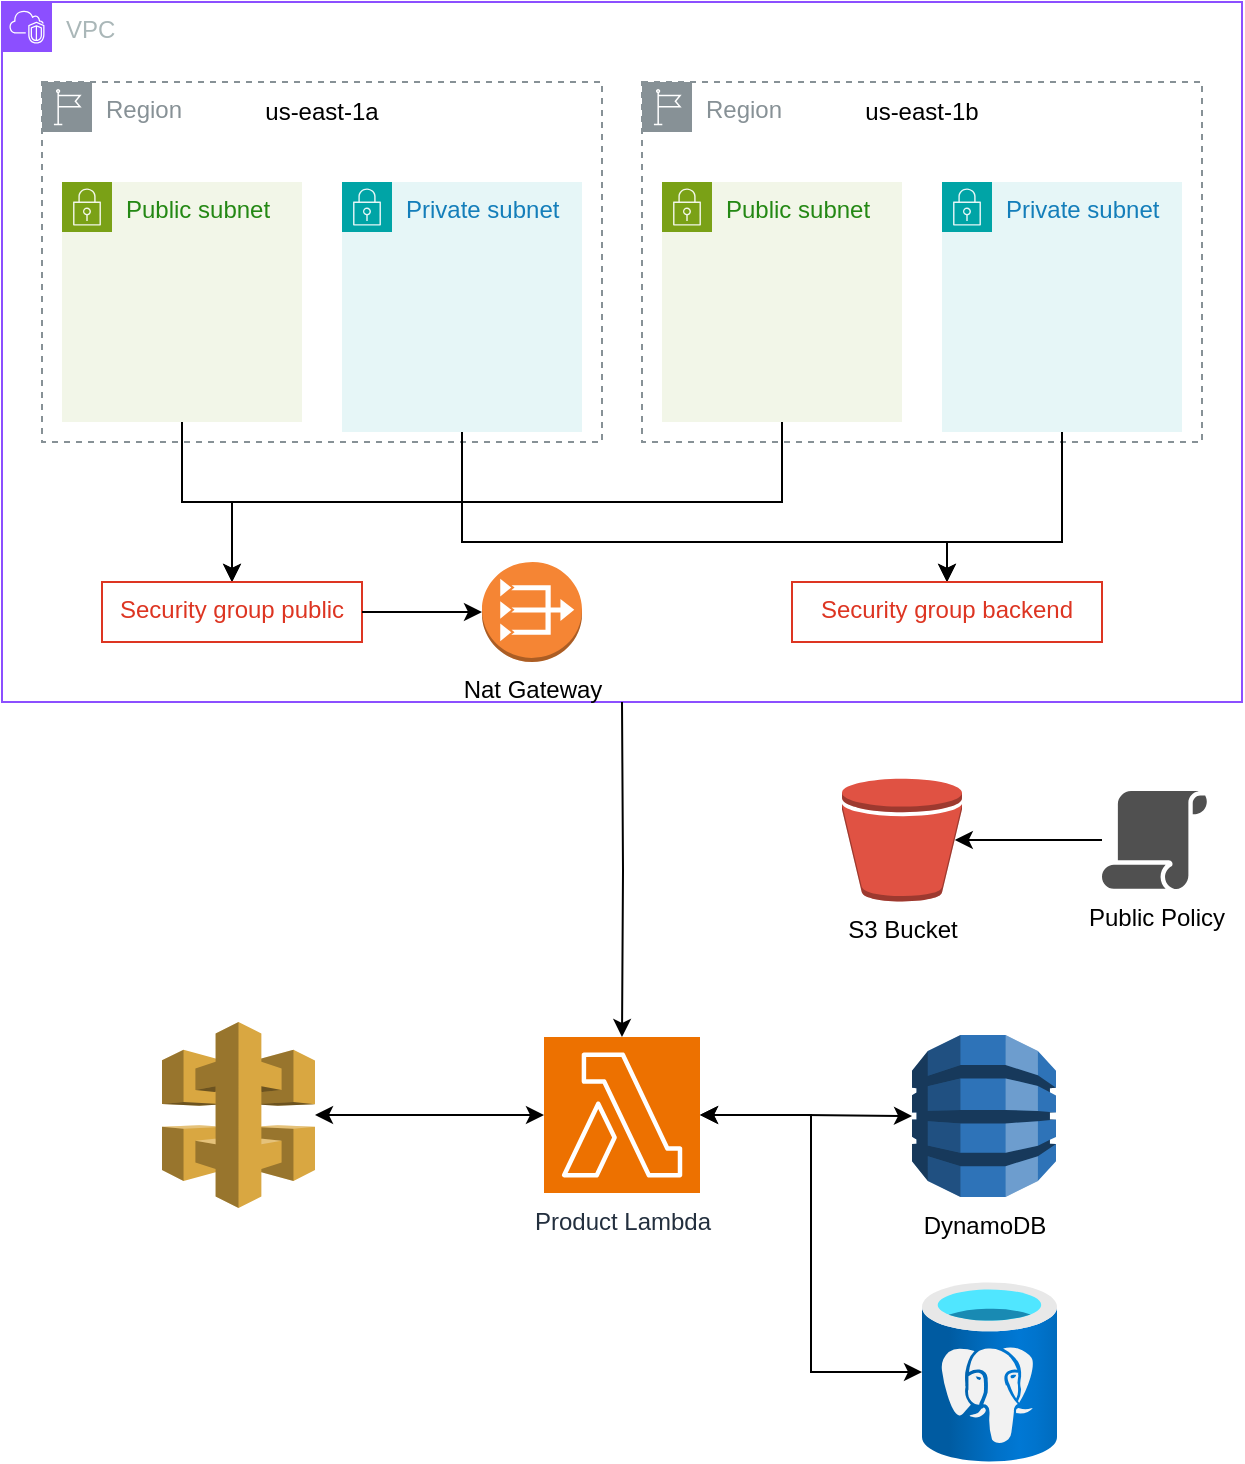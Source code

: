 <mxfile version="28.0.4">
  <diagram name="Página-1" id="PlxpyWZ14m-3hxM834az">
    <mxGraphModel dx="1042" dy="527" grid="1" gridSize="10" guides="1" tooltips="1" connect="1" arrows="1" fold="1" page="1" pageScale="1" pageWidth="827" pageHeight="1169" math="0" shadow="0">
      <root>
        <mxCell id="0" />
        <mxCell id="1" parent="0" />
        <mxCell id="uCeuN86_N9XHYP_5CdJ9-1" value="VPC" style="points=[[0,0],[0.25,0],[0.5,0],[0.75,0],[1,0],[1,0.25],[1,0.5],[1,0.75],[1,1],[0.75,1],[0.5,1],[0.25,1],[0,1],[0,0.75],[0,0.5],[0,0.25]];outlineConnect=0;gradientColor=none;html=1;whiteSpace=wrap;fontSize=12;fontStyle=0;container=1;pointerEvents=0;collapsible=0;recursiveResize=0;shape=mxgraph.aws4.group;grIcon=mxgraph.aws4.group_vpc2;strokeColor=#8C4FFF;fillColor=none;verticalAlign=top;align=left;spacingLeft=30;fontColor=#AAB7B8;dashed=0;" parent="1" vertex="1">
          <mxGeometry x="100" y="40" width="620" height="350" as="geometry" />
        </mxCell>
        <mxCell id="uCeuN86_N9XHYP_5CdJ9-5" value="Region" style="sketch=0;outlineConnect=0;gradientColor=none;html=1;whiteSpace=wrap;fontSize=12;fontStyle=0;shape=mxgraph.aws4.group;grIcon=mxgraph.aws4.group_region;strokeColor=#879196;fillColor=none;verticalAlign=top;align=left;spacingLeft=30;fontColor=#879196;dashed=1;" parent="uCeuN86_N9XHYP_5CdJ9-1" vertex="1">
          <mxGeometry x="20" y="40" width="280" height="180" as="geometry" />
        </mxCell>
        <mxCell id="uCeuN86_N9XHYP_5CdJ9-7" value="us-east-1a" style="text;html=1;align=center;verticalAlign=middle;whiteSpace=wrap;rounded=0;" parent="uCeuN86_N9XHYP_5CdJ9-1" vertex="1">
          <mxGeometry x="120" y="40" width="80" height="30" as="geometry" />
        </mxCell>
        <mxCell id="xPYfT85R5LcJv12My-oe-5" style="edgeStyle=orthogonalEdgeStyle;rounded=0;orthogonalLoop=1;jettySize=auto;html=1;entryX=0.5;entryY=0;entryDx=0;entryDy=0;" edge="1" parent="uCeuN86_N9XHYP_5CdJ9-1" source="uCeuN86_N9XHYP_5CdJ9-2" target="uCeuN86_N9XHYP_5CdJ9-18">
          <mxGeometry relative="1" as="geometry" />
        </mxCell>
        <mxCell id="uCeuN86_N9XHYP_5CdJ9-2" value="Public subnet" style="points=[[0,0],[0.25,0],[0.5,0],[0.75,0],[1,0],[1,0.25],[1,0.5],[1,0.75],[1,1],[0.75,1],[0.5,1],[0.25,1],[0,1],[0,0.75],[0,0.5],[0,0.25]];outlineConnect=0;gradientColor=none;html=1;whiteSpace=wrap;fontSize=12;fontStyle=0;container=1;pointerEvents=0;collapsible=0;recursiveResize=0;shape=mxgraph.aws4.group;grIcon=mxgraph.aws4.group_security_group;grStroke=0;strokeColor=#7AA116;fillColor=#F2F6E8;verticalAlign=top;align=left;spacingLeft=30;fontColor=#248814;dashed=0;" parent="uCeuN86_N9XHYP_5CdJ9-1" vertex="1">
          <mxGeometry x="30" y="90" width="120" height="120" as="geometry" />
        </mxCell>
        <mxCell id="xPYfT85R5LcJv12My-oe-8" style="edgeStyle=orthogonalEdgeStyle;rounded=0;orthogonalLoop=1;jettySize=auto;html=1;entryX=0.5;entryY=0;entryDx=0;entryDy=0;" edge="1" parent="uCeuN86_N9XHYP_5CdJ9-1" source="uCeuN86_N9XHYP_5CdJ9-3" target="xPYfT85R5LcJv12My-oe-3">
          <mxGeometry relative="1" as="geometry">
            <Array as="points">
              <mxPoint x="230" y="270" />
              <mxPoint x="473" y="270" />
            </Array>
          </mxGeometry>
        </mxCell>
        <mxCell id="uCeuN86_N9XHYP_5CdJ9-3" value="Private subnet" style="points=[[0,0],[0.25,0],[0.5,0],[0.75,0],[1,0],[1,0.25],[1,0.5],[1,0.75],[1,1],[0.75,1],[0.5,1],[0.25,1],[0,1],[0,0.75],[0,0.5],[0,0.25]];outlineConnect=0;gradientColor=none;html=1;whiteSpace=wrap;fontSize=12;fontStyle=0;container=1;pointerEvents=0;collapsible=0;recursiveResize=0;shape=mxgraph.aws4.group;grIcon=mxgraph.aws4.group_security_group;grStroke=0;strokeColor=#00A4A6;fillColor=#E6F6F7;verticalAlign=top;align=left;spacingLeft=30;fontColor=#147EBA;dashed=0;" parent="uCeuN86_N9XHYP_5CdJ9-1" vertex="1">
          <mxGeometry x="170" y="90" width="120" height="125" as="geometry" />
        </mxCell>
        <mxCell id="uCeuN86_N9XHYP_5CdJ9-8" value="Region" style="sketch=0;outlineConnect=0;gradientColor=none;html=1;whiteSpace=wrap;fontSize=12;fontStyle=0;shape=mxgraph.aws4.group;grIcon=mxgraph.aws4.group_region;strokeColor=#879196;fillColor=none;verticalAlign=top;align=left;spacingLeft=30;fontColor=#879196;dashed=1;" parent="uCeuN86_N9XHYP_5CdJ9-1" vertex="1">
          <mxGeometry x="320" y="40" width="280" height="180" as="geometry" />
        </mxCell>
        <mxCell id="uCeuN86_N9XHYP_5CdJ9-9" value="&lt;div&gt;us-east-1b&lt;/div&gt;" style="text;html=1;align=center;verticalAlign=middle;whiteSpace=wrap;rounded=0;" parent="uCeuN86_N9XHYP_5CdJ9-1" vertex="1">
          <mxGeometry x="420" y="40" width="80" height="30" as="geometry" />
        </mxCell>
        <mxCell id="xPYfT85R5LcJv12My-oe-6" style="edgeStyle=orthogonalEdgeStyle;rounded=0;orthogonalLoop=1;jettySize=auto;html=1;entryX=0.5;entryY=0;entryDx=0;entryDy=0;" edge="1" parent="uCeuN86_N9XHYP_5CdJ9-1" source="uCeuN86_N9XHYP_5CdJ9-10" target="uCeuN86_N9XHYP_5CdJ9-18">
          <mxGeometry relative="1" as="geometry">
            <Array as="points">
              <mxPoint x="390" y="250" />
              <mxPoint x="115" y="250" />
            </Array>
          </mxGeometry>
        </mxCell>
        <mxCell id="uCeuN86_N9XHYP_5CdJ9-10" value="Public subnet" style="points=[[0,0],[0.25,0],[0.5,0],[0.75,0],[1,0],[1,0.25],[1,0.5],[1,0.75],[1,1],[0.75,1],[0.5,1],[0.25,1],[0,1],[0,0.75],[0,0.5],[0,0.25]];outlineConnect=0;gradientColor=none;html=1;whiteSpace=wrap;fontSize=12;fontStyle=0;container=1;pointerEvents=0;collapsible=0;recursiveResize=0;shape=mxgraph.aws4.group;grIcon=mxgraph.aws4.group_security_group;grStroke=0;strokeColor=#7AA116;fillColor=#F2F6E8;verticalAlign=top;align=left;spacingLeft=30;fontColor=#248814;dashed=0;" parent="uCeuN86_N9XHYP_5CdJ9-1" vertex="1">
          <mxGeometry x="330" y="90" width="120" height="120" as="geometry" />
        </mxCell>
        <mxCell id="xPYfT85R5LcJv12My-oe-7" style="edgeStyle=orthogonalEdgeStyle;rounded=0;orthogonalLoop=1;jettySize=auto;html=1;entryX=0.5;entryY=0;entryDx=0;entryDy=0;" edge="1" parent="uCeuN86_N9XHYP_5CdJ9-1" source="uCeuN86_N9XHYP_5CdJ9-11" target="xPYfT85R5LcJv12My-oe-3">
          <mxGeometry relative="1" as="geometry">
            <Array as="points">
              <mxPoint x="530" y="270" />
              <mxPoint x="473" y="270" />
            </Array>
          </mxGeometry>
        </mxCell>
        <mxCell id="uCeuN86_N9XHYP_5CdJ9-11" value="Private subnet" style="points=[[0,0],[0.25,0],[0.5,0],[0.75,0],[1,0],[1,0.25],[1,0.5],[1,0.75],[1,1],[0.75,1],[0.5,1],[0.25,1],[0,1],[0,0.75],[0,0.5],[0,0.25]];outlineConnect=0;gradientColor=none;html=1;whiteSpace=wrap;fontSize=12;fontStyle=0;container=1;pointerEvents=0;collapsible=0;recursiveResize=0;shape=mxgraph.aws4.group;grIcon=mxgraph.aws4.group_security_group;grStroke=0;strokeColor=#00A4A6;fillColor=#E6F6F7;verticalAlign=top;align=left;spacingLeft=30;fontColor=#147EBA;dashed=0;" parent="uCeuN86_N9XHYP_5CdJ9-1" vertex="1">
          <mxGeometry x="470" y="90" width="120" height="125" as="geometry" />
        </mxCell>
        <mxCell id="uCeuN86_N9XHYP_5CdJ9-18" value="Security group public" style="fillColor=none;strokeColor=#DD3522;verticalAlign=top;fontStyle=0;fontColor=#DD3522;whiteSpace=wrap;html=1;" parent="uCeuN86_N9XHYP_5CdJ9-1" vertex="1">
          <mxGeometry x="50" y="290" width="130" height="30" as="geometry" />
        </mxCell>
        <mxCell id="xPYfT85R5LcJv12My-oe-3" value="Security group backend" style="fillColor=none;strokeColor=#DD3522;verticalAlign=top;fontStyle=0;fontColor=#DD3522;whiteSpace=wrap;html=1;" vertex="1" parent="uCeuN86_N9XHYP_5CdJ9-1">
          <mxGeometry x="395" y="290" width="155" height="30" as="geometry" />
        </mxCell>
        <mxCell id="xPYfT85R5LcJv12My-oe-9" value="Nat Gateway" style="outlineConnect=0;dashed=0;verticalLabelPosition=bottom;verticalAlign=top;align=center;html=1;shape=mxgraph.aws3.vpc_nat_gateway;fillColor=#F58534;gradientColor=none;" vertex="1" parent="uCeuN86_N9XHYP_5CdJ9-1">
          <mxGeometry x="240" y="280" width="50" height="50" as="geometry" />
        </mxCell>
        <mxCell id="xPYfT85R5LcJv12My-oe-11" style="edgeStyle=orthogonalEdgeStyle;rounded=0;orthogonalLoop=1;jettySize=auto;html=1;entryX=0;entryY=0.5;entryDx=0;entryDy=0;entryPerimeter=0;" edge="1" parent="uCeuN86_N9XHYP_5CdJ9-1" source="uCeuN86_N9XHYP_5CdJ9-18" target="xPYfT85R5LcJv12My-oe-9">
          <mxGeometry relative="1" as="geometry" />
        </mxCell>
        <mxCell id="uCeuN86_N9XHYP_5CdJ9-13" value="S3 Bucket" style="outlineConnect=0;dashed=0;verticalLabelPosition=bottom;verticalAlign=top;align=center;html=1;shape=mxgraph.aws3.bucket;fillColor=#E05243;gradientColor=none;" parent="1" vertex="1">
          <mxGeometry x="520" y="428.25" width="60" height="61.5" as="geometry" />
        </mxCell>
        <mxCell id="uCeuN86_N9XHYP_5CdJ9-14" value="Public Policy" style="sketch=0;pointerEvents=1;shadow=0;dashed=0;html=1;strokeColor=none;fillColor=#505050;labelPosition=center;verticalLabelPosition=bottom;verticalAlign=top;outlineConnect=0;align=center;shape=mxgraph.office.security.policy;" parent="1" vertex="1">
          <mxGeometry x="650" y="434.5" width="53" height="49" as="geometry" />
        </mxCell>
        <mxCell id="uCeuN86_N9XHYP_5CdJ9-16" style="edgeStyle=orthogonalEdgeStyle;rounded=0;orthogonalLoop=1;jettySize=auto;html=1;entryX=0.94;entryY=0.5;entryDx=0;entryDy=0;entryPerimeter=0;" parent="1" source="uCeuN86_N9XHYP_5CdJ9-14" target="uCeuN86_N9XHYP_5CdJ9-13" edge="1">
          <mxGeometry relative="1" as="geometry" />
        </mxCell>
        <mxCell id="uCeuN86_N9XHYP_5CdJ9-27" value="DynamoDB" style="outlineConnect=0;dashed=0;verticalLabelPosition=bottom;verticalAlign=top;align=center;html=1;shape=mxgraph.aws3.dynamo_db;fillColor=#2E73B8;gradientColor=none;" parent="1" vertex="1">
          <mxGeometry x="555" y="556.5" width="72" height="81" as="geometry" />
        </mxCell>
        <mxCell id="uCeuN86_N9XHYP_5CdJ9-33" style="edgeStyle=orthogonalEdgeStyle;rounded=0;orthogonalLoop=1;jettySize=auto;html=1;startArrow=classic;startFill=1;" parent="1" source="uCeuN86_N9XHYP_5CdJ9-17" target="uCeuN86_N9XHYP_5CdJ9-27" edge="1">
          <mxGeometry relative="1" as="geometry" />
        </mxCell>
        <mxCell id="uCeuN86_N9XHYP_5CdJ9-17" value="Product Lambda" style="sketch=0;points=[[0,0,0],[0.25,0,0],[0.5,0,0],[0.75,0,0],[1,0,0],[0,1,0],[0.25,1,0],[0.5,1,0],[0.75,1,0],[1,1,0],[0,0.25,0],[0,0.5,0],[0,0.75,0],[1,0.25,0],[1,0.5,0],[1,0.75,0]];outlineConnect=0;fontColor=#232F3E;fillColor=#ED7100;strokeColor=#ffffff;dashed=0;verticalLabelPosition=bottom;verticalAlign=top;align=center;html=1;fontSize=12;fontStyle=0;aspect=fixed;shape=mxgraph.aws4.resourceIcon;resIcon=mxgraph.aws4.lambda;" parent="1" vertex="1">
          <mxGeometry x="371" y="557.5" width="78" height="78" as="geometry" />
        </mxCell>
        <mxCell id="uCeuN86_N9XHYP_5CdJ9-19" style="edgeStyle=orthogonalEdgeStyle;rounded=0;orthogonalLoop=1;jettySize=auto;html=1;" parent="1" target="uCeuN86_N9XHYP_5CdJ9-17" edge="1">
          <mxGeometry relative="1" as="geometry">
            <mxPoint x="410" y="390" as="sourcePoint" />
          </mxGeometry>
        </mxCell>
        <mxCell id="uCeuN86_N9XHYP_5CdJ9-31" style="rounded=0;orthogonalLoop=1;jettySize=auto;html=1;startArrow=classic;startFill=1;" parent="1" source="uCeuN86_N9XHYP_5CdJ9-30" target="uCeuN86_N9XHYP_5CdJ9-17" edge="1">
          <mxGeometry relative="1" as="geometry">
            <mxPoint x="276" y="596.5" as="sourcePoint" />
          </mxGeometry>
        </mxCell>
        <mxCell id="uCeuN86_N9XHYP_5CdJ9-30" value="" style="outlineConnect=0;dashed=0;verticalLabelPosition=bottom;verticalAlign=top;align=center;html=1;shape=mxgraph.aws3.api_gateway;fillColor=#D9A741;gradientColor=none;" parent="1" vertex="1">
          <mxGeometry x="180" y="550" width="76.5" height="93" as="geometry" />
        </mxCell>
        <mxCell id="xPYfT85R5LcJv12My-oe-1" value="" style="image;aspect=fixed;html=1;points=[];align=center;fontSize=12;image=img/lib/azure2/databases/Azure_Database_PostgreSQL_Server.svg;" vertex="1" parent="1">
          <mxGeometry x="560" y="680" width="67.5" height="90" as="geometry" />
        </mxCell>
        <mxCell id="xPYfT85R5LcJv12My-oe-2" style="edgeStyle=orthogonalEdgeStyle;rounded=0;orthogonalLoop=1;jettySize=auto;html=1;entryX=1;entryY=0.5;entryDx=0;entryDy=0;entryPerimeter=0;startArrow=classic;startFill=1;" edge="1" parent="1" source="xPYfT85R5LcJv12My-oe-1" target="uCeuN86_N9XHYP_5CdJ9-17">
          <mxGeometry relative="1" as="geometry" />
        </mxCell>
      </root>
    </mxGraphModel>
  </diagram>
</mxfile>
